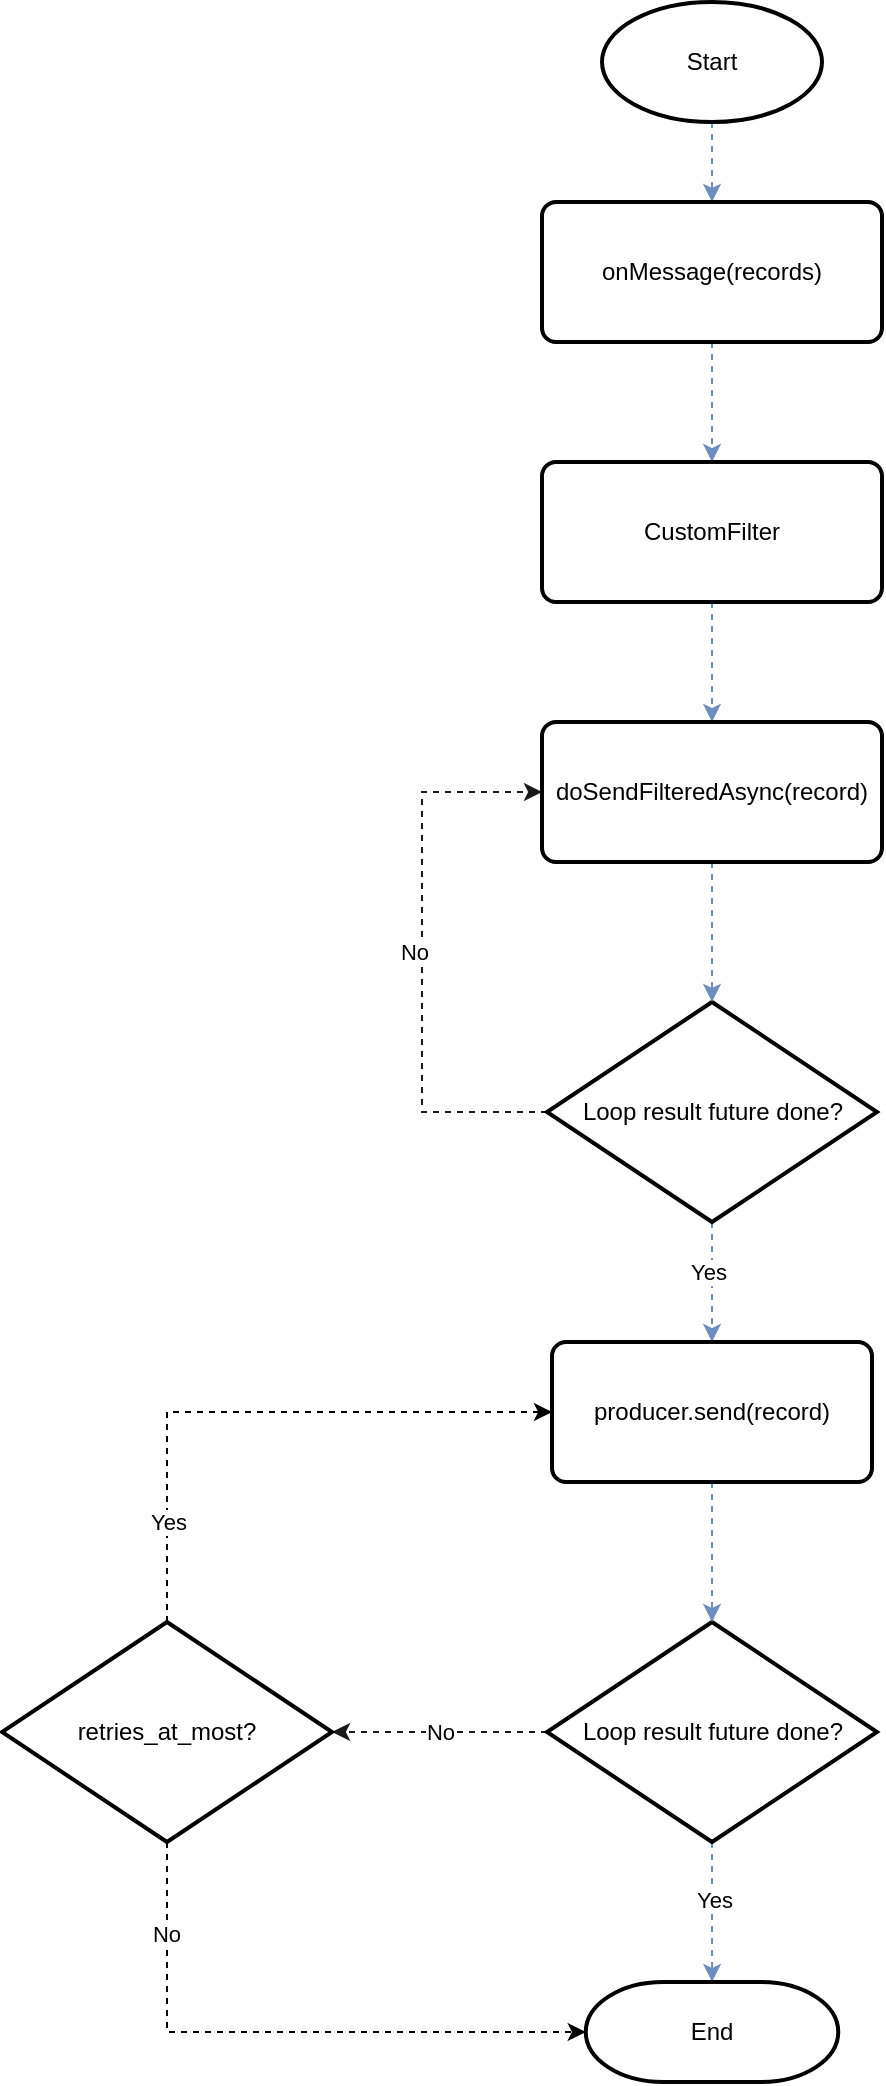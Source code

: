 <mxfile version="21.6.2" type="device">
  <diagram name="第 1 页" id="fjnLHaIszJVjRS1cXJkH">
    <mxGraphModel dx="1509" dy="722" grid="1" gridSize="10" guides="1" tooltips="1" connect="1" arrows="1" fold="1" page="1" pageScale="1" pageWidth="827" pageHeight="1169" math="0" shadow="0">
      <root>
        <mxCell id="0" />
        <mxCell id="1" parent="0" />
        <mxCell id="j8HB6PA6-7d2VUyb0wI--11" style="edgeStyle=orthogonalEdgeStyle;rounded=0;orthogonalLoop=1;jettySize=auto;html=1;dashed=1;fillColor=#dae8fc;strokeColor=#6c8ebf;" edge="1" parent="1" source="j8HB6PA6-7d2VUyb0wI--1">
          <mxGeometry relative="1" as="geometry">
            <mxPoint x="455" y="690" as="targetPoint" />
          </mxGeometry>
        </mxCell>
        <mxCell id="j8HB6PA6-7d2VUyb0wI--19" value="Yes" style="edgeLabel;html=1;align=center;verticalAlign=middle;resizable=0;points=[];" vertex="1" connectable="0" parent="j8HB6PA6-7d2VUyb0wI--11">
          <mxGeometry x="-0.167" y="-2" relative="1" as="geometry">
            <mxPoint as="offset" />
          </mxGeometry>
        </mxCell>
        <mxCell id="j8HB6PA6-7d2VUyb0wI--22" style="edgeStyle=orthogonalEdgeStyle;rounded=0;orthogonalLoop=1;jettySize=auto;html=1;entryX=0;entryY=0.5;entryDx=0;entryDy=0;fillColor=#dae8fc;strokeColor=#1A1A1A;dashed=1;" edge="1" parent="1" source="j8HB6PA6-7d2VUyb0wI--1" target="j8HB6PA6-7d2VUyb0wI--20">
          <mxGeometry relative="1" as="geometry">
            <Array as="points">
              <mxPoint x="310" y="575" />
              <mxPoint x="310" y="415" />
            </Array>
          </mxGeometry>
        </mxCell>
        <mxCell id="j8HB6PA6-7d2VUyb0wI--23" value="No" style="edgeLabel;html=1;align=center;verticalAlign=middle;resizable=0;points=[];" vertex="1" connectable="0" parent="j8HB6PA6-7d2VUyb0wI--22">
          <mxGeometry x="0.021" y="4" relative="1" as="geometry">
            <mxPoint y="1" as="offset" />
          </mxGeometry>
        </mxCell>
        <mxCell id="j8HB6PA6-7d2VUyb0wI--1" value="Loop result future done?" style="strokeWidth=2;html=1;shape=mxgraph.flowchart.decision;whiteSpace=wrap;" vertex="1" parent="1">
          <mxGeometry x="372.5" y="520" width="165" height="110" as="geometry" />
        </mxCell>
        <mxCell id="j8HB6PA6-7d2VUyb0wI--5" style="edgeStyle=orthogonalEdgeStyle;rounded=0;orthogonalLoop=1;jettySize=auto;html=1;dashed=1;fillColor=#dae8fc;strokeColor=#6c8ebf;" edge="1" parent="1" source="j8HB6PA6-7d2VUyb0wI--3" target="j8HB6PA6-7d2VUyb0wI--4">
          <mxGeometry relative="1" as="geometry" />
        </mxCell>
        <mxCell id="j8HB6PA6-7d2VUyb0wI--3" value="Start" style="strokeWidth=2;html=1;shape=mxgraph.flowchart.start_1;whiteSpace=wrap;" vertex="1" parent="1">
          <mxGeometry x="400" y="20" width="110" height="60" as="geometry" />
        </mxCell>
        <mxCell id="j8HB6PA6-7d2VUyb0wI--7" style="edgeStyle=orthogonalEdgeStyle;rounded=0;orthogonalLoop=1;jettySize=auto;html=1;dashed=1;fillColor=#dae8fc;strokeColor=#6c8ebf;" edge="1" parent="1" source="j8HB6PA6-7d2VUyb0wI--4">
          <mxGeometry relative="1" as="geometry">
            <mxPoint x="455" y="250" as="targetPoint" />
          </mxGeometry>
        </mxCell>
        <mxCell id="j8HB6PA6-7d2VUyb0wI--4" value="onMessage(records)" style="rounded=1;whiteSpace=wrap;html=1;absoluteArcSize=1;arcSize=14;strokeWidth=2;" vertex="1" parent="1">
          <mxGeometry x="370" y="120" width="170" height="70" as="geometry" />
        </mxCell>
        <mxCell id="j8HB6PA6-7d2VUyb0wI--9" style="edgeStyle=orthogonalEdgeStyle;rounded=0;orthogonalLoop=1;jettySize=auto;html=1;dashed=1;fillColor=#dae8fc;strokeColor=#6c8ebf;entryX=0.5;entryY=0;entryDx=0;entryDy=0;" edge="1" parent="1" source="j8HB6PA6-7d2VUyb0wI--8" target="j8HB6PA6-7d2VUyb0wI--20">
          <mxGeometry relative="1" as="geometry">
            <mxPoint x="455" y="370" as="targetPoint" />
          </mxGeometry>
        </mxCell>
        <mxCell id="j8HB6PA6-7d2VUyb0wI--8" value="CustomFilter" style="rounded=1;whiteSpace=wrap;html=1;absoluteArcSize=1;arcSize=14;strokeWidth=2;" vertex="1" parent="1">
          <mxGeometry x="370" y="250" width="170" height="70" as="geometry" />
        </mxCell>
        <mxCell id="j8HB6PA6-7d2VUyb0wI--15" style="edgeStyle=orthogonalEdgeStyle;rounded=0;orthogonalLoop=1;jettySize=auto;html=1;dashed=1;fillColor=#dae8fc;strokeColor=#6c8ebf;" edge="1" parent="1" source="j8HB6PA6-7d2VUyb0wI--12" target="j8HB6PA6-7d2VUyb0wI--14">
          <mxGeometry relative="1" as="geometry" />
        </mxCell>
        <mxCell id="j8HB6PA6-7d2VUyb0wI--28" value="Yes" style="edgeLabel;html=1;align=center;verticalAlign=middle;resizable=0;points=[];" vertex="1" connectable="0" parent="j8HB6PA6-7d2VUyb0wI--15">
          <mxGeometry x="-0.171" y="1" relative="1" as="geometry">
            <mxPoint as="offset" />
          </mxGeometry>
        </mxCell>
        <mxCell id="j8HB6PA6-7d2VUyb0wI--26" style="edgeStyle=orthogonalEdgeStyle;rounded=0;orthogonalLoop=1;jettySize=auto;html=1;entryX=0;entryY=0.5;entryDx=0;entryDy=0;fillColor=#dae8fc;strokeColor=#000000;dashed=1;exitX=0.5;exitY=0;exitDx=0;exitDy=0;exitPerimeter=0;" edge="1" parent="1" source="j8HB6PA6-7d2VUyb0wI--29" target="j8HB6PA6-7d2VUyb0wI--24">
          <mxGeometry relative="1" as="geometry">
            <Array as="points">
              <mxPoint x="183" y="725" />
            </Array>
          </mxGeometry>
        </mxCell>
        <mxCell id="j8HB6PA6-7d2VUyb0wI--35" value="Yes" style="edgeLabel;html=1;align=center;verticalAlign=middle;resizable=0;points=[];" vertex="1" connectable="0" parent="j8HB6PA6-7d2VUyb0wI--26">
          <mxGeometry x="-0.573" y="-1" relative="1" as="geometry">
            <mxPoint x="-1" y="13" as="offset" />
          </mxGeometry>
        </mxCell>
        <mxCell id="j8HB6PA6-7d2VUyb0wI--30" style="edgeStyle=orthogonalEdgeStyle;rounded=0;orthogonalLoop=1;jettySize=auto;html=1;entryX=1;entryY=0.5;entryDx=0;entryDy=0;entryPerimeter=0;dashed=1;fillColor=#dae8fc;strokeColor=#1A1A1A;" edge="1" parent="1" source="j8HB6PA6-7d2VUyb0wI--12" target="j8HB6PA6-7d2VUyb0wI--29">
          <mxGeometry relative="1" as="geometry" />
        </mxCell>
        <mxCell id="j8HB6PA6-7d2VUyb0wI--31" value="No" style="edgeLabel;html=1;align=center;verticalAlign=middle;resizable=0;points=[];" vertex="1" connectable="0" parent="j8HB6PA6-7d2VUyb0wI--30">
          <mxGeometry x="0.244" relative="1" as="geometry">
            <mxPoint x="13" as="offset" />
          </mxGeometry>
        </mxCell>
        <mxCell id="j8HB6PA6-7d2VUyb0wI--12" value="Loop result future done?" style="strokeWidth=2;html=1;shape=mxgraph.flowchart.decision;whiteSpace=wrap;" vertex="1" parent="1">
          <mxGeometry x="372.5" y="830" width="165" height="110" as="geometry" />
        </mxCell>
        <mxCell id="j8HB6PA6-7d2VUyb0wI--14" value="End" style="strokeWidth=2;html=1;shape=mxgraph.flowchart.terminator;whiteSpace=wrap;" vertex="1" parent="1">
          <mxGeometry x="391.88" y="1010" width="126.25" height="50" as="geometry" />
        </mxCell>
        <mxCell id="j8HB6PA6-7d2VUyb0wI--21" style="edgeStyle=orthogonalEdgeStyle;rounded=0;orthogonalLoop=1;jettySize=auto;html=1;dashed=1;fillColor=#dae8fc;strokeColor=#6c8ebf;" edge="1" parent="1" source="j8HB6PA6-7d2VUyb0wI--20" target="j8HB6PA6-7d2VUyb0wI--1">
          <mxGeometry relative="1" as="geometry" />
        </mxCell>
        <mxCell id="j8HB6PA6-7d2VUyb0wI--20" value="doSendFilteredAsync(record)" style="rounded=1;whiteSpace=wrap;html=1;absoluteArcSize=1;arcSize=14;strokeWidth=2;" vertex="1" parent="1">
          <mxGeometry x="370" y="380" width="170" height="70" as="geometry" />
        </mxCell>
        <mxCell id="j8HB6PA6-7d2VUyb0wI--25" style="edgeStyle=orthogonalEdgeStyle;rounded=0;orthogonalLoop=1;jettySize=auto;html=1;entryX=0.5;entryY=0;entryDx=0;entryDy=0;entryPerimeter=0;dashed=1;fillColor=#dae8fc;strokeColor=#6c8ebf;" edge="1" parent="1" source="j8HB6PA6-7d2VUyb0wI--24" target="j8HB6PA6-7d2VUyb0wI--12">
          <mxGeometry relative="1" as="geometry" />
        </mxCell>
        <mxCell id="j8HB6PA6-7d2VUyb0wI--24" value="producer.send(record)" style="rounded=1;whiteSpace=wrap;html=1;absoluteArcSize=1;arcSize=14;strokeWidth=2;" vertex="1" parent="1">
          <mxGeometry x="375" y="690" width="160" height="70" as="geometry" />
        </mxCell>
        <mxCell id="j8HB6PA6-7d2VUyb0wI--33" style="edgeStyle=orthogonalEdgeStyle;rounded=0;orthogonalLoop=1;jettySize=auto;html=1;entryX=0;entryY=0.5;entryDx=0;entryDy=0;entryPerimeter=0;dashed=1;" edge="1" parent="1" source="j8HB6PA6-7d2VUyb0wI--29" target="j8HB6PA6-7d2VUyb0wI--14">
          <mxGeometry relative="1" as="geometry">
            <Array as="points">
              <mxPoint x="182" y="1035" />
            </Array>
          </mxGeometry>
        </mxCell>
        <mxCell id="j8HB6PA6-7d2VUyb0wI--34" value="No" style="edgeLabel;html=1;align=center;verticalAlign=middle;resizable=0;points=[];" vertex="1" connectable="0" parent="j8HB6PA6-7d2VUyb0wI--33">
          <mxGeometry x="-0.702" y="-1" relative="1" as="geometry">
            <mxPoint as="offset" />
          </mxGeometry>
        </mxCell>
        <mxCell id="j8HB6PA6-7d2VUyb0wI--29" value="retries_at_most?" style="strokeWidth=2;html=1;shape=mxgraph.flowchart.decision;whiteSpace=wrap;" vertex="1" parent="1">
          <mxGeometry x="100" y="830" width="165" height="110" as="geometry" />
        </mxCell>
      </root>
    </mxGraphModel>
  </diagram>
</mxfile>
